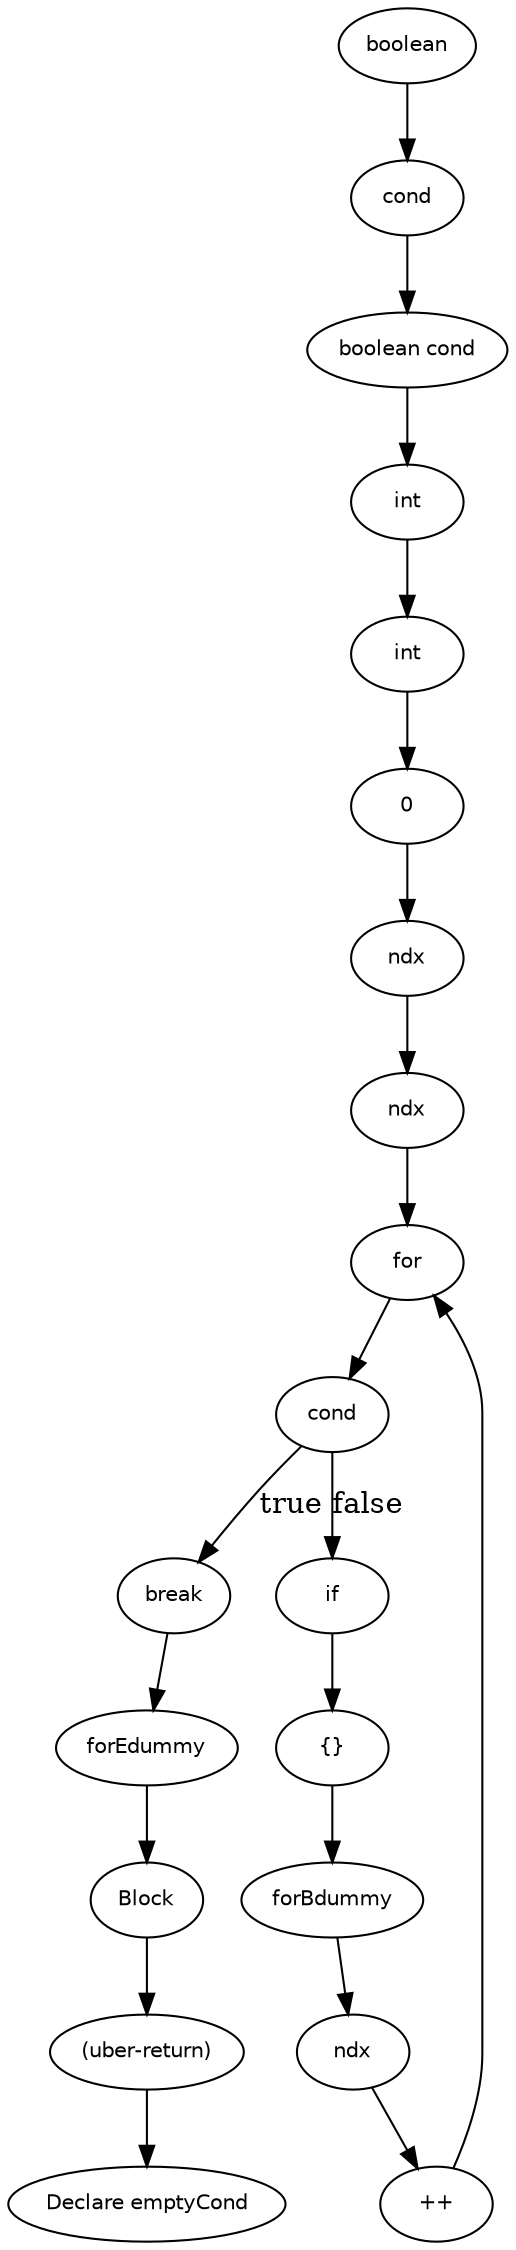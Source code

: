 digraph emptyCond {
  19 [
    label = for,
    fontname = Helvetica,
    fontsize = 10
  ];
  18 [
    label = break,
    fontname = Helvetica,
    fontsize = 10
  ];
  17 [
    label = cond,
    fontname = Helvetica,
    fontsize = 10
  ];
  16 [
    label = if,
    fontname = Helvetica,
    fontsize = 10
  ];
  15 [
    label = "{}",
    fontname = Helvetica,
    fontsize = 10
  ];
  14 [
    label = ndx,
    fontname = Helvetica,
    fontsize = 10
  ];
  13 [
    label = "++",
    fontname = Helvetica,
    fontsize = 10
  ];
  12 [
    label = 0,
    fontname = Helvetica,
    fontsize = 10
  ];
  11 [
    label = ndx,
    fontname = Helvetica,
    fontsize = 10
  ];
  10 [
    label = ndx,
    fontname = Helvetica,
    fontsize = 10
  ];
  9 [
    label = int,
    fontname = Helvetica,
    fontsize = 10
  ];
  8 [
    label = int,
    fontname = Helvetica,
    fontsize = 10
  ];
  7 [
    label = forEdummy,
    fontname = Helvetica,
    fontsize = 10
  ];
  6 [
    label = forBdummy,
    fontname = Helvetica,
    fontsize = 10
  ];
  5 [
    label = cond,
    fontname = Helvetica,
    fontsize = 10
  ];
  4 [
    label = boolean,
    fontname = Helvetica,
    fontsize = 10
  ];
  3 [
    label = "boolean cond",
    fontname = Helvetica,
    fontsize = 10
  ];
  2 [
    label = "(uber-return)",
    fontname = Helvetica,
    fontsize = 10
  ];
  0 [
    label = "Declare emptyCond",
    fontname = Helvetica,
    fontsize = 10
  ];
  20 [
    label = Block,
    fontname = Helvetica,
    fontsize = 10
  ];
  5 -> 3 [
    label = ""
  ];
  15 -> 6 [
    label = ""
  ];
  17 -> 16 [
    label = false
  ];
  4 -> 5 [
    label = ""
  ];
  16 -> 15 [
    label = ""
  ];
  17 -> 18 [
    label = true
  ];
  13 -> 19 [
    label = ""
  ];
  9 -> 12 [
    label = ""
  ];
  14 -> 13 [
    label = ""
  ];
  8 -> 9 [
    label = ""
  ];
  3 -> 8 [
    label = ""
  ];
  2 -> 0 [
    label = ""
  ];
  20 -> 2 [
    label = ""
  ];
  19 -> 17 [
    label = ""
  ];
  7 -> 20 [
    label = ""
  ];
  10 -> 19 [
    label = ""
  ];
  18 -> 7 [
    label = ""
  ];
  11 -> 10 [
    label = ""
  ];
  12 -> 11 [
    label = ""
  ];
  6 -> 14 [
    label = ""
  ];
}
